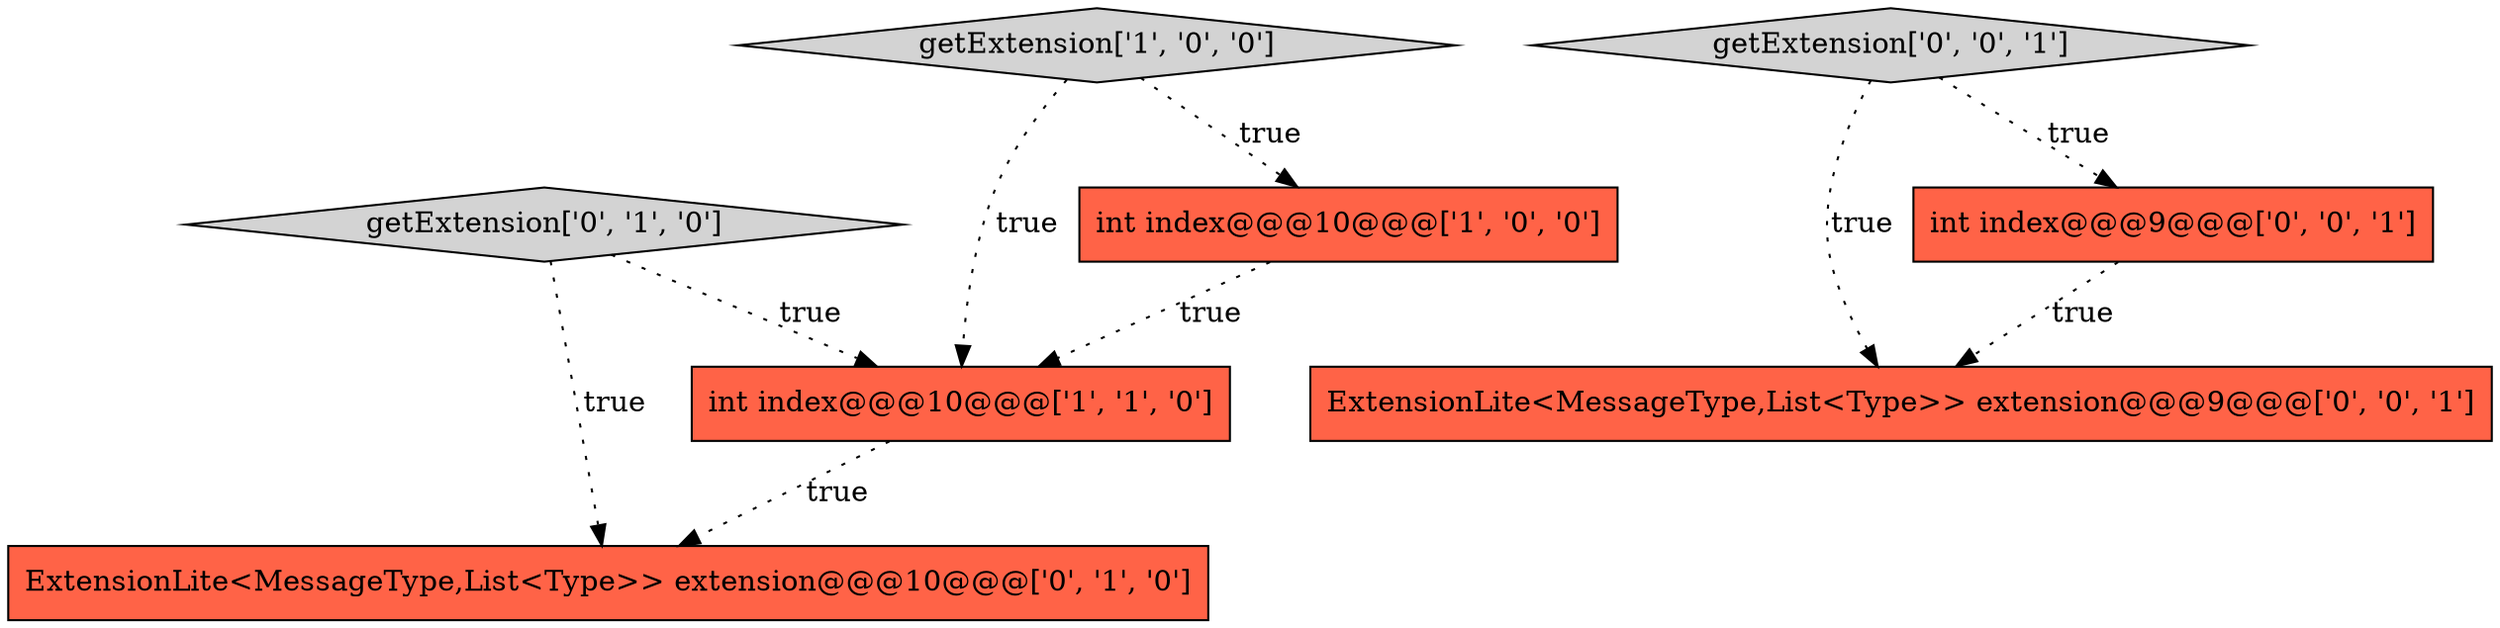 digraph {
4 [style = filled, label = "getExtension['0', '1', '0']", fillcolor = lightgray, shape = diamond image = "AAA0AAABBB2BBB"];
5 [style = filled, label = "ExtensionLite<MessageType,List<Type>> extension@@@9@@@['0', '0', '1']", fillcolor = tomato, shape = box image = "AAA0AAABBB3BBB"];
6 [style = filled, label = "int index@@@9@@@['0', '0', '1']", fillcolor = tomato, shape = box image = "AAA0AAABBB3BBB"];
0 [style = filled, label = "int index@@@10@@@['1', '1', '0']", fillcolor = tomato, shape = box image = "AAA0AAABBB1BBB"];
1 [style = filled, label = "int index@@@10@@@['1', '0', '0']", fillcolor = tomato, shape = box image = "AAA0AAABBB1BBB"];
3 [style = filled, label = "ExtensionLite<MessageType,List<Type>> extension@@@10@@@['0', '1', '0']", fillcolor = tomato, shape = box image = "AAA0AAABBB2BBB"];
7 [style = filled, label = "getExtension['0', '0', '1']", fillcolor = lightgray, shape = diamond image = "AAA0AAABBB3BBB"];
2 [style = filled, label = "getExtension['1', '0', '0']", fillcolor = lightgray, shape = diamond image = "AAA0AAABBB1BBB"];
2->1 [style = dotted, label="true"];
6->5 [style = dotted, label="true"];
0->3 [style = dotted, label="true"];
2->0 [style = dotted, label="true"];
4->3 [style = dotted, label="true"];
4->0 [style = dotted, label="true"];
1->0 [style = dotted, label="true"];
7->5 [style = dotted, label="true"];
7->6 [style = dotted, label="true"];
}

